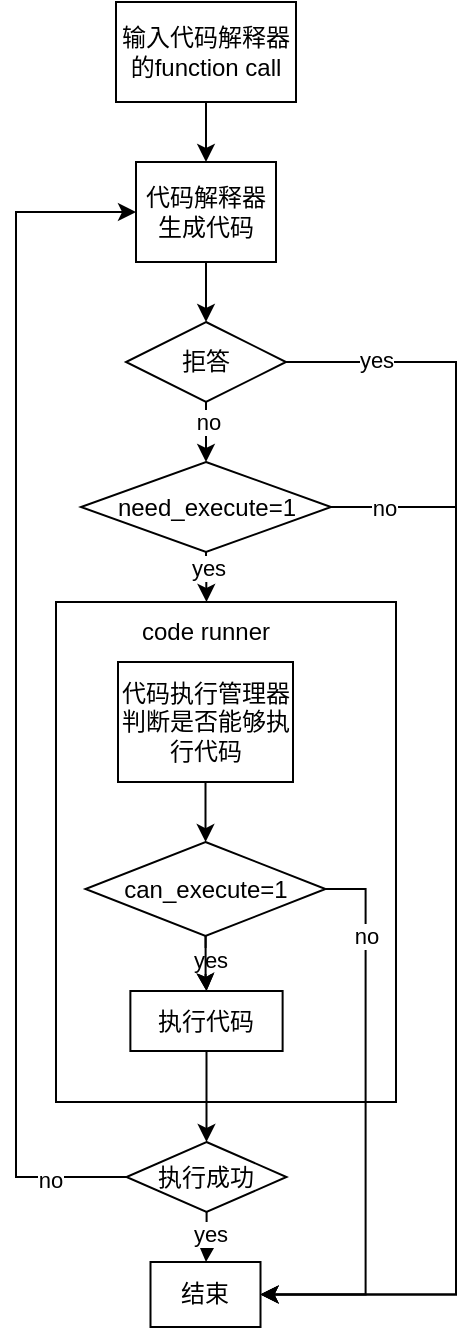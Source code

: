 <mxfile version="28.1.0">
  <diagram name="第 1 页" id="eJ1FC5_jWgJoZ6K-wwZJ">
    <mxGraphModel dx="1426" dy="824" grid="1" gridSize="10" guides="1" tooltips="1" connect="1" arrows="1" fold="1" page="1" pageScale="1" pageWidth="827" pageHeight="1169" math="0" shadow="0">
      <root>
        <mxCell id="0" />
        <mxCell id="1" parent="0" />
        <mxCell id="4Rj2pSZw6Q_C70Ud2-cQ-64" value="" style="edgeStyle=orthogonalEdgeStyle;rounded=0;orthogonalLoop=1;jettySize=auto;html=1;" edge="1" parent="1" source="4Rj2pSZw6Q_C70Ud2-cQ-1" target="4Rj2pSZw6Q_C70Ud2-cQ-63">
          <mxGeometry relative="1" as="geometry" />
        </mxCell>
        <mxCell id="4Rj2pSZw6Q_C70Ud2-cQ-1" value="代码解释器生成代码" style="rounded=0;whiteSpace=wrap;html=1;" vertex="1" parent="1">
          <mxGeometry x="270" y="210" width="70" height="50" as="geometry" />
        </mxCell>
        <mxCell id="4Rj2pSZw6Q_C70Ud2-cQ-26" style="edgeStyle=orthogonalEdgeStyle;rounded=0;orthogonalLoop=1;jettySize=auto;html=1;exitX=1;exitY=0.5;exitDx=0;exitDy=0;entryX=1;entryY=0.5;entryDx=0;entryDy=0;" edge="1" parent="1" source="4Rj2pSZw6Q_C70Ud2-cQ-2" target="4Rj2pSZw6Q_C70Ud2-cQ-19">
          <mxGeometry relative="1" as="geometry">
            <Array as="points">
              <mxPoint x="430" y="383" />
              <mxPoint x="430" y="776" />
            </Array>
          </mxGeometry>
        </mxCell>
        <mxCell id="4Rj2pSZw6Q_C70Ud2-cQ-68" value="no" style="edgeLabel;html=1;align=center;verticalAlign=middle;resizable=0;points=[];" vertex="1" connectable="0" parent="4Rj2pSZw6Q_C70Ud2-cQ-26">
          <mxGeometry x="-0.908" y="1" relative="1" as="geometry">
            <mxPoint x="1" y="1" as="offset" />
          </mxGeometry>
        </mxCell>
        <mxCell id="4Rj2pSZw6Q_C70Ud2-cQ-49" style="edgeStyle=orthogonalEdgeStyle;rounded=0;orthogonalLoop=1;jettySize=auto;html=1;exitX=0.5;exitY=1;exitDx=0;exitDy=0;entryX=0.5;entryY=0;entryDx=0;entryDy=0;" edge="1" parent="1" source="4Rj2pSZw6Q_C70Ud2-cQ-2" target="4Rj2pSZw6Q_C70Ud2-cQ-48">
          <mxGeometry relative="1" as="geometry" />
        </mxCell>
        <mxCell id="4Rj2pSZw6Q_C70Ud2-cQ-50" value="yes" style="edgeLabel;html=1;align=center;verticalAlign=middle;resizable=0;points=[];" vertex="1" connectable="0" parent="4Rj2pSZw6Q_C70Ud2-cQ-49">
          <mxGeometry x="-0.599" y="1" relative="1" as="geometry">
            <mxPoint y="3" as="offset" />
          </mxGeometry>
        </mxCell>
        <mxCell id="4Rj2pSZw6Q_C70Ud2-cQ-2" value="need_execute=1" style="rhombus;whiteSpace=wrap;html=1;rounded=0;" vertex="1" parent="1">
          <mxGeometry x="242.5" y="360" width="125" height="45" as="geometry" />
        </mxCell>
        <mxCell id="4Rj2pSZw6Q_C70Ud2-cQ-7" style="edgeStyle=orthogonalEdgeStyle;rounded=0;orthogonalLoop=1;jettySize=auto;html=1;exitX=0.5;exitY=1;exitDx=0;exitDy=0;" edge="1" parent="1" source="4Rj2pSZw6Q_C70Ud2-cQ-6" target="4Rj2pSZw6Q_C70Ud2-cQ-1">
          <mxGeometry relative="1" as="geometry" />
        </mxCell>
        <mxCell id="4Rj2pSZw6Q_C70Ud2-cQ-6" value="输入代码解释器的function call" style="rounded=0;whiteSpace=wrap;html=1;" vertex="1" parent="1">
          <mxGeometry x="260" y="130" width="90" height="50" as="geometry" />
        </mxCell>
        <mxCell id="4Rj2pSZw6Q_C70Ud2-cQ-10" value="" style="whiteSpace=wrap;html=1;rounded=0;" vertex="1" parent="1">
          <mxGeometry x="230" y="430" width="170" height="250" as="geometry" />
        </mxCell>
        <mxCell id="4Rj2pSZw6Q_C70Ud2-cQ-56" value="" style="edgeStyle=orthogonalEdgeStyle;rounded=0;orthogonalLoop=1;jettySize=auto;html=1;" edge="1" parent="1" source="4Rj2pSZw6Q_C70Ud2-cQ-14">
          <mxGeometry relative="1" as="geometry">
            <mxPoint x="305" y="760" as="targetPoint" />
          </mxGeometry>
        </mxCell>
        <mxCell id="4Rj2pSZw6Q_C70Ud2-cQ-59" value="yes" style="edgeLabel;html=1;align=center;verticalAlign=middle;resizable=0;points=[];" vertex="1" connectable="0" parent="4Rj2pSZw6Q_C70Ud2-cQ-56">
          <mxGeometry x="-0.206" y="1" relative="1" as="geometry">
            <mxPoint y="1" as="offset" />
          </mxGeometry>
        </mxCell>
        <mxCell id="4Rj2pSZw6Q_C70Ud2-cQ-70" style="edgeStyle=orthogonalEdgeStyle;rounded=0;orthogonalLoop=1;jettySize=auto;html=1;exitX=0;exitY=0.5;exitDx=0;exitDy=0;entryX=0;entryY=0.5;entryDx=0;entryDy=0;" edge="1" parent="1" source="4Rj2pSZw6Q_C70Ud2-cQ-14" target="4Rj2pSZw6Q_C70Ud2-cQ-1">
          <mxGeometry relative="1" as="geometry">
            <Array as="points">
              <mxPoint x="210" y="718" />
              <mxPoint x="210" y="235" />
            </Array>
          </mxGeometry>
        </mxCell>
        <mxCell id="4Rj2pSZw6Q_C70Ud2-cQ-71" value="no" style="edgeLabel;html=1;align=center;verticalAlign=middle;resizable=0;points=[];" vertex="1" connectable="0" parent="4Rj2pSZw6Q_C70Ud2-cQ-70">
          <mxGeometry x="-0.872" y="1" relative="1" as="geometry">
            <mxPoint as="offset" />
          </mxGeometry>
        </mxCell>
        <mxCell id="4Rj2pSZw6Q_C70Ud2-cQ-14" value="执行成功" style="rhombus;whiteSpace=wrap;html=1;rounded=0;" vertex="1" parent="1">
          <mxGeometry x="265.25" y="700" width="80" height="35" as="geometry" />
        </mxCell>
        <mxCell id="4Rj2pSZw6Q_C70Ud2-cQ-19" value="结束" style="whiteSpace=wrap;html=1;rounded=0;" vertex="1" parent="1">
          <mxGeometry x="277.25" y="760" width="55" height="32.5" as="geometry" />
        </mxCell>
        <mxCell id="4Rj2pSZw6Q_C70Ud2-cQ-32" value="" style="edgeStyle=orthogonalEdgeStyle;rounded=0;orthogonalLoop=1;jettySize=auto;html=1;" edge="1" parent="1" source="4Rj2pSZw6Q_C70Ud2-cQ-33" target="4Rj2pSZw6Q_C70Ud2-cQ-36">
          <mxGeometry relative="1" as="geometry" />
        </mxCell>
        <mxCell id="4Rj2pSZw6Q_C70Ud2-cQ-33" value="代码执行管理器判断是否能够执行代码" style="whiteSpace=wrap;html=1;rounded=0;" vertex="1" parent="1">
          <mxGeometry x="261" y="460" width="87.5" height="60" as="geometry" />
        </mxCell>
        <mxCell id="4Rj2pSZw6Q_C70Ud2-cQ-40" value="" style="edgeStyle=orthogonalEdgeStyle;rounded=0;orthogonalLoop=1;jettySize=auto;html=1;" edge="1" parent="1" source="4Rj2pSZw6Q_C70Ud2-cQ-36" target="4Rj2pSZw6Q_C70Ud2-cQ-39">
          <mxGeometry relative="1" as="geometry" />
        </mxCell>
        <mxCell id="4Rj2pSZw6Q_C70Ud2-cQ-41" value="yes" style="edgeLabel;html=1;align=center;verticalAlign=middle;resizable=0;points=[];" vertex="1" connectable="0" parent="4Rj2pSZw6Q_C70Ud2-cQ-40">
          <mxGeometry x="-0.262" y="3" relative="1" as="geometry">
            <mxPoint x="-1" y="1" as="offset" />
          </mxGeometry>
        </mxCell>
        <mxCell id="4Rj2pSZw6Q_C70Ud2-cQ-42" value="" style="edgeStyle=orthogonalEdgeStyle;rounded=0;orthogonalLoop=1;jettySize=auto;html=1;" edge="1" parent="1" source="4Rj2pSZw6Q_C70Ud2-cQ-36" target="4Rj2pSZw6Q_C70Ud2-cQ-39">
          <mxGeometry relative="1" as="geometry" />
        </mxCell>
        <mxCell id="4Rj2pSZw6Q_C70Ud2-cQ-57" style="edgeStyle=orthogonalEdgeStyle;rounded=0;orthogonalLoop=1;jettySize=auto;html=1;exitX=1;exitY=0.5;exitDx=0;exitDy=0;entryX=1;entryY=0.5;entryDx=0;entryDy=0;" edge="1" parent="1" source="4Rj2pSZw6Q_C70Ud2-cQ-36" target="4Rj2pSZw6Q_C70Ud2-cQ-19">
          <mxGeometry relative="1" as="geometry" />
        </mxCell>
        <mxCell id="4Rj2pSZw6Q_C70Ud2-cQ-58" value="no" style="edgeLabel;html=1;align=center;verticalAlign=middle;resizable=0;points=[];" vertex="1" connectable="0" parent="4Rj2pSZw6Q_C70Ud2-cQ-57">
          <mxGeometry x="-0.683" relative="1" as="geometry">
            <mxPoint as="offset" />
          </mxGeometry>
        </mxCell>
        <mxCell id="4Rj2pSZw6Q_C70Ud2-cQ-36" value="can_execute=1" style="rhombus;whiteSpace=wrap;html=1;rounded=0;" vertex="1" parent="1">
          <mxGeometry x="244.75" y="550" width="120" height="47" as="geometry" />
        </mxCell>
        <mxCell id="4Rj2pSZw6Q_C70Ud2-cQ-44" style="edgeStyle=orthogonalEdgeStyle;rounded=0;orthogonalLoop=1;jettySize=auto;html=1;exitX=0.5;exitY=1;exitDx=0;exitDy=0;entryX=0.5;entryY=0;entryDx=0;entryDy=0;" edge="1" parent="1" source="4Rj2pSZw6Q_C70Ud2-cQ-39" target="4Rj2pSZw6Q_C70Ud2-cQ-14">
          <mxGeometry relative="1" as="geometry">
            <mxPoint x="304.5" y="719" as="targetPoint" />
          </mxGeometry>
        </mxCell>
        <mxCell id="4Rj2pSZw6Q_C70Ud2-cQ-39" value="执行代码" style="whiteSpace=wrap;html=1;rounded=0;" vertex="1" parent="1">
          <mxGeometry x="267.19" y="624.5" width="76.12" height="30" as="geometry" />
        </mxCell>
        <mxCell id="4Rj2pSZw6Q_C70Ud2-cQ-48" value="code runner" style="text;html=1;align=center;verticalAlign=middle;whiteSpace=wrap;rounded=0;" vertex="1" parent="1">
          <mxGeometry x="265.25" y="430" width="80" height="30" as="geometry" />
        </mxCell>
        <mxCell id="4Rj2pSZw6Q_C70Ud2-cQ-65" style="edgeStyle=orthogonalEdgeStyle;rounded=0;orthogonalLoop=1;jettySize=auto;html=1;exitX=0.5;exitY=1;exitDx=0;exitDy=0;entryX=0.5;entryY=0;entryDx=0;entryDy=0;" edge="1" parent="1" source="4Rj2pSZw6Q_C70Ud2-cQ-63" target="4Rj2pSZw6Q_C70Ud2-cQ-2">
          <mxGeometry relative="1" as="geometry" />
        </mxCell>
        <mxCell id="4Rj2pSZw6Q_C70Ud2-cQ-66" value="no" style="edgeLabel;html=1;align=center;verticalAlign=middle;resizable=0;points=[];" vertex="1" connectable="0" parent="4Rj2pSZw6Q_C70Ud2-cQ-65">
          <mxGeometry x="-0.333" y="1" relative="1" as="geometry">
            <mxPoint as="offset" />
          </mxGeometry>
        </mxCell>
        <mxCell id="4Rj2pSZw6Q_C70Ud2-cQ-67" style="edgeStyle=orthogonalEdgeStyle;rounded=0;orthogonalLoop=1;jettySize=auto;html=1;exitX=1;exitY=0.5;exitDx=0;exitDy=0;entryX=1;entryY=0.5;entryDx=0;entryDy=0;" edge="1" parent="1" source="4Rj2pSZw6Q_C70Ud2-cQ-63" target="4Rj2pSZw6Q_C70Ud2-cQ-19">
          <mxGeometry relative="1" as="geometry">
            <Array as="points">
              <mxPoint x="430" y="310" />
              <mxPoint x="430" y="776" />
            </Array>
          </mxGeometry>
        </mxCell>
        <mxCell id="4Rj2pSZw6Q_C70Ud2-cQ-69" value="yes" style="edgeLabel;html=1;align=center;verticalAlign=middle;resizable=0;points=[];" vertex="1" connectable="0" parent="4Rj2pSZw6Q_C70Ud2-cQ-67">
          <mxGeometry x="-0.861" y="1" relative="1" as="geometry">
            <mxPoint as="offset" />
          </mxGeometry>
        </mxCell>
        <mxCell id="4Rj2pSZw6Q_C70Ud2-cQ-63" value="拒答" style="rhombus;whiteSpace=wrap;html=1;rounded=0;" vertex="1" parent="1">
          <mxGeometry x="265" y="290" width="80" height="40" as="geometry" />
        </mxCell>
      </root>
    </mxGraphModel>
  </diagram>
</mxfile>
